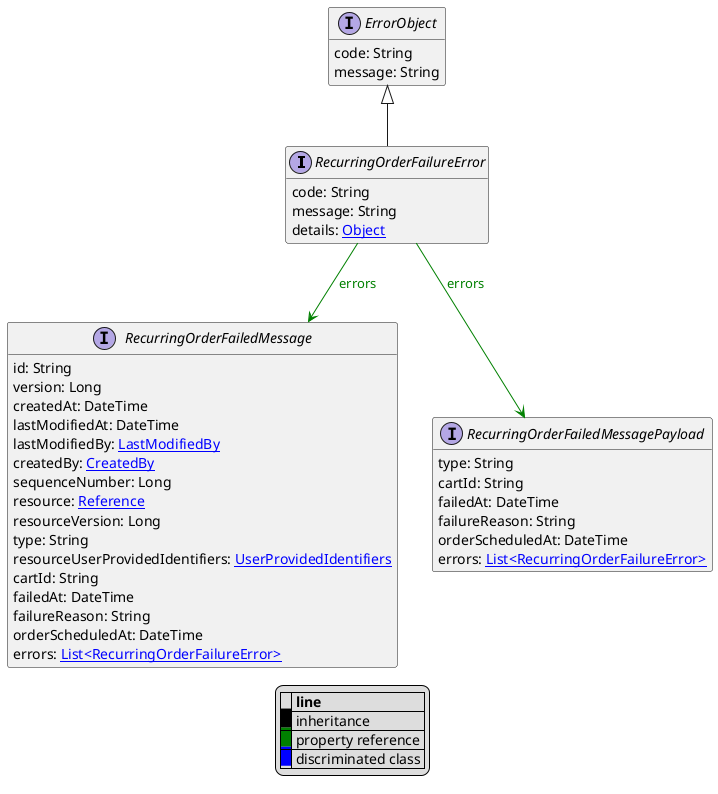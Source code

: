 @startuml

hide empty fields
hide empty methods
legend
|= |= line |
|<back:black>   </back>| inheritance |
|<back:green>   </back>| property reference |
|<back:blue>   </back>| discriminated class |
endlegend
interface RecurringOrderFailureError [[RecurringOrderFailureError.svg]] extends ErrorObject {
    code: String
    message: String
    details: [[Object.svg Object]]
}
interface ErrorObject [[ErrorObject.svg]]  {
    code: String
    message: String
}


interface RecurringOrderFailedMessage [[RecurringOrderFailedMessage.svg]]  {
    id: String
    version: Long
    createdAt: DateTime
    lastModifiedAt: DateTime
    lastModifiedBy: [[LastModifiedBy.svg LastModifiedBy]]
    createdBy: [[CreatedBy.svg CreatedBy]]
    sequenceNumber: Long
    resource: [[Reference.svg Reference]]
    resourceVersion: Long
    type: String
    resourceUserProvidedIdentifiers: [[UserProvidedIdentifiers.svg UserProvidedIdentifiers]]
    cartId: String
    failedAt: DateTime
    failureReason: String
    orderScheduledAt: DateTime
    errors: [[RecurringOrderFailureError.svg List<RecurringOrderFailureError>]]
}
interface RecurringOrderFailedMessagePayload [[RecurringOrderFailedMessagePayload.svg]]  {
    type: String
    cartId: String
    failedAt: DateTime
    failureReason: String
    orderScheduledAt: DateTime
    errors: [[RecurringOrderFailureError.svg List<RecurringOrderFailureError>]]
}

RecurringOrderFailureError --> RecurringOrderFailedMessage #green;text:green : "errors"
RecurringOrderFailureError --> RecurringOrderFailedMessagePayload #green;text:green : "errors"
@enduml
